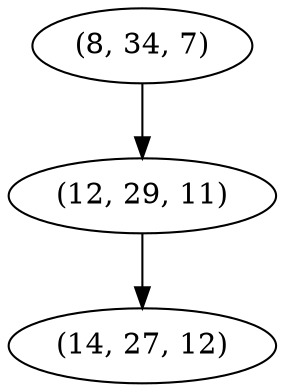digraph tree {
    "(8, 34, 7)";
    "(12, 29, 11)";
    "(14, 27, 12)";
    "(8, 34, 7)" -> "(12, 29, 11)";
    "(12, 29, 11)" -> "(14, 27, 12)";
}
